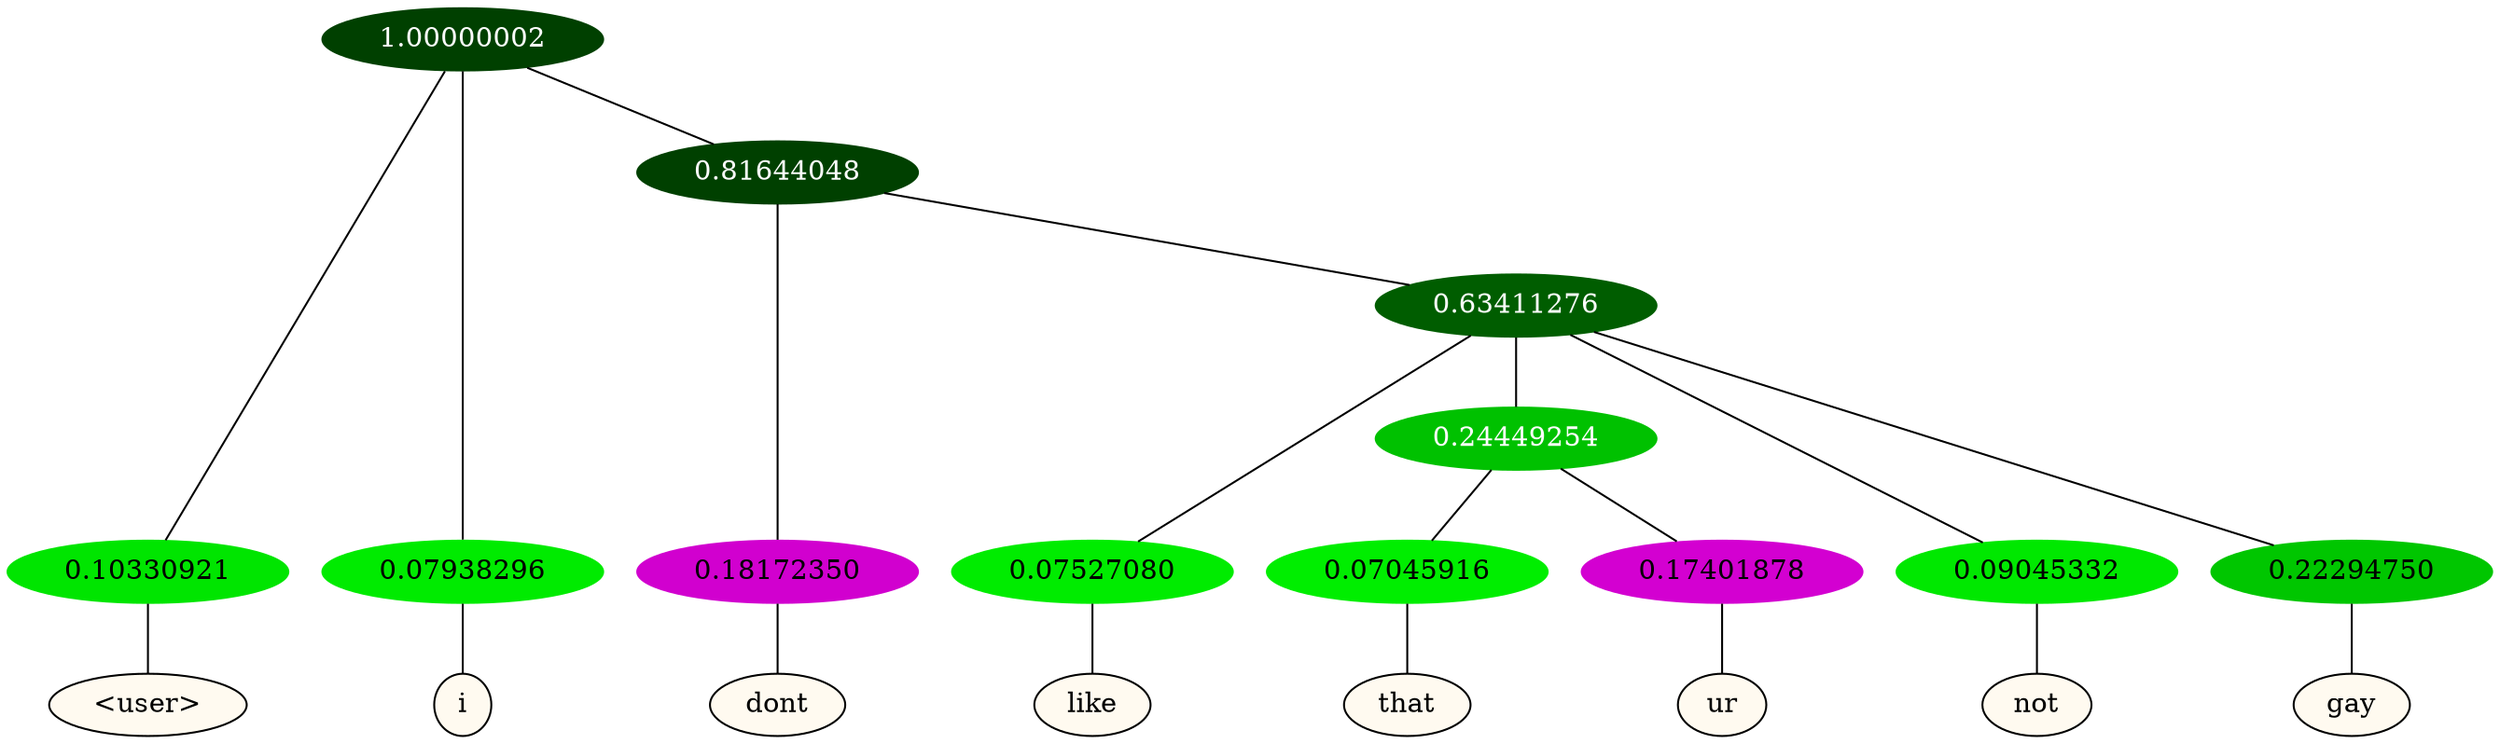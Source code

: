 graph {
	node [format=png height=0.15 nodesep=0.001 ordering=out overlap=prism overlap_scaling=0.01 ranksep=0.001 ratio=0.2 style=filled width=0.15]
	{
		rank=same
		a_w_1 [label="\<user\>" color=black fillcolor=floralwhite style="filled,solid"]
		a_w_2 [label=i color=black fillcolor=floralwhite style="filled,solid"]
		a_w_4 [label=dont color=black fillcolor=floralwhite style="filled,solid"]
		a_w_6 [label=like color=black fillcolor=floralwhite style="filled,solid"]
		a_w_10 [label=that color=black fillcolor=floralwhite style="filled,solid"]
		a_w_11 [label=ur color=black fillcolor=floralwhite style="filled,solid"]
		a_w_8 [label=not color=black fillcolor=floralwhite style="filled,solid"]
		a_w_9 [label=gay color=black fillcolor=floralwhite style="filled,solid"]
	}
	a_n_1 -- a_w_1
	a_n_2 -- a_w_2
	a_n_4 -- a_w_4
	a_n_6 -- a_w_6
	a_n_10 -- a_w_10
	a_n_11 -- a_w_11
	a_n_8 -- a_w_8
	a_n_9 -- a_w_9
	{
		rank=same
		a_n_1 [label=0.10330921 color="0.334 1.000 0.897" fontcolor=black]
		a_n_2 [label=0.07938296 color="0.334 1.000 0.921" fontcolor=black]
		a_n_4 [label=0.18172350 color="0.835 1.000 0.818" fontcolor=black]
		a_n_6 [label=0.07527080 color="0.334 1.000 0.925" fontcolor=black]
		a_n_10 [label=0.07045916 color="0.334 1.000 0.930" fontcolor=black]
		a_n_11 [label=0.17401878 color="0.835 1.000 0.826" fontcolor=black]
		a_n_8 [label=0.09045332 color="0.334 1.000 0.910" fontcolor=black]
		a_n_9 [label=0.22294750 color="0.334 1.000 0.777" fontcolor=black]
	}
	a_n_0 [label=1.00000002 color="0.334 1.000 0.250" fontcolor=grey99]
	a_n_0 -- a_n_1
	a_n_0 -- a_n_2
	a_n_3 [label=0.81644048 color="0.334 1.000 0.250" fontcolor=grey99]
	a_n_0 -- a_n_3
	a_n_3 -- a_n_4
	a_n_5 [label=0.63411276 color="0.334 1.000 0.366" fontcolor=grey99]
	a_n_3 -- a_n_5
	a_n_5 -- a_n_6
	a_n_7 [label=0.24449254 color="0.334 1.000 0.756" fontcolor=grey99]
	a_n_5 -- a_n_7
	a_n_5 -- a_n_8
	a_n_5 -- a_n_9
	a_n_7 -- a_n_10
	a_n_7 -- a_n_11
}
